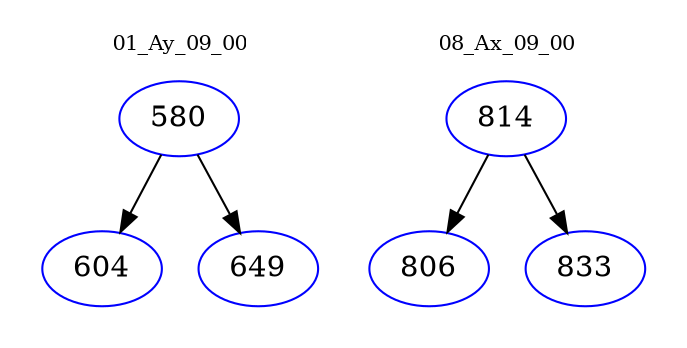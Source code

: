 digraph{
subgraph cluster_0 {
color = white
label = "01_Ay_09_00";
fontsize=10;
T0_580 [label="580", color="blue"]
T0_580 -> T0_604 [color="black"]
T0_604 [label="604", color="blue"]
T0_580 -> T0_649 [color="black"]
T0_649 [label="649", color="blue"]
}
subgraph cluster_1 {
color = white
label = "08_Ax_09_00";
fontsize=10;
T1_814 [label="814", color="blue"]
T1_814 -> T1_806 [color="black"]
T1_806 [label="806", color="blue"]
T1_814 -> T1_833 [color="black"]
T1_833 [label="833", color="blue"]
}
}
